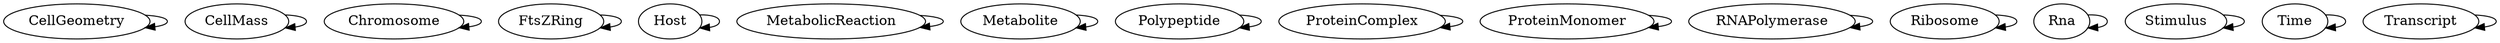 /* Created by mdot for Matlab */
digraph m2html {
  CellGeometry -> CellGeometry;
  CellMass -> CellMass;
  Chromosome -> Chromosome;
  FtsZRing -> FtsZRing;
  Host -> Host;
  MetabolicReaction -> MetabolicReaction;
  Metabolite -> Metabolite;
  Polypeptide -> Polypeptide;
  ProteinComplex -> ProteinComplex;
  ProteinMonomer -> ProteinMonomer;
  RNAPolymerase -> RNAPolymerase;
  Ribosome -> Ribosome;
  Rna -> Rna;
  Stimulus -> Stimulus;
  Time -> Time;
  Transcript -> Transcript;

  CellGeometry [URL="CellGeometry.html"];
  CellMass [URL="CellMass.html"];
  Chromosome [URL="Chromosome.html"];
  FtsZRing [URL="FtsZRing.html"];
  Host [URL="Host.html"];
  MetabolicReaction [URL="MetabolicReaction.html"];
  Metabolite [URL="Metabolite.html"];
  Polypeptide [URL="Polypeptide.html"];
  ProteinComplex [URL="ProteinComplex.html"];
  ProteinMonomer [URL="ProteinMonomer.html"];
  RNAPolymerase [URL="RNAPolymerase.html"];
  Ribosome [URL="Ribosome.html"];
  Rna [URL="Rna.html"];
  Stimulus [URL="Stimulus.html"];
  Time [URL="Time.html"];
  Transcript [URL="Transcript.html"];
}